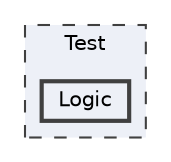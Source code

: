 digraph "Test/Logic"
{
 // LATEX_PDF_SIZE
  bgcolor="transparent";
  edge [fontname=Helvetica,fontsize=10,labelfontname=Helvetica,labelfontsize=10];
  node [fontname=Helvetica,fontsize=10,shape=box,height=0.2,width=0.4];
  compound=true
  subgraph clusterdir_37618a71d99bdfed5979e976980d5eec {
    graph [ bgcolor="#edf0f7", pencolor="grey25", label="Test", fontname=Helvetica,fontsize=10 style="filled,dashed", URL="dir_37618a71d99bdfed5979e976980d5eec.html",tooltip=""]
  dir_ce33f184191e4c61b2542a0940c349a1 [label="Logic", fillcolor="#edf0f7", color="grey25", style="filled,bold", URL="dir_ce33f184191e4c61b2542a0940c349a1.html",tooltip=""];
  }
}
